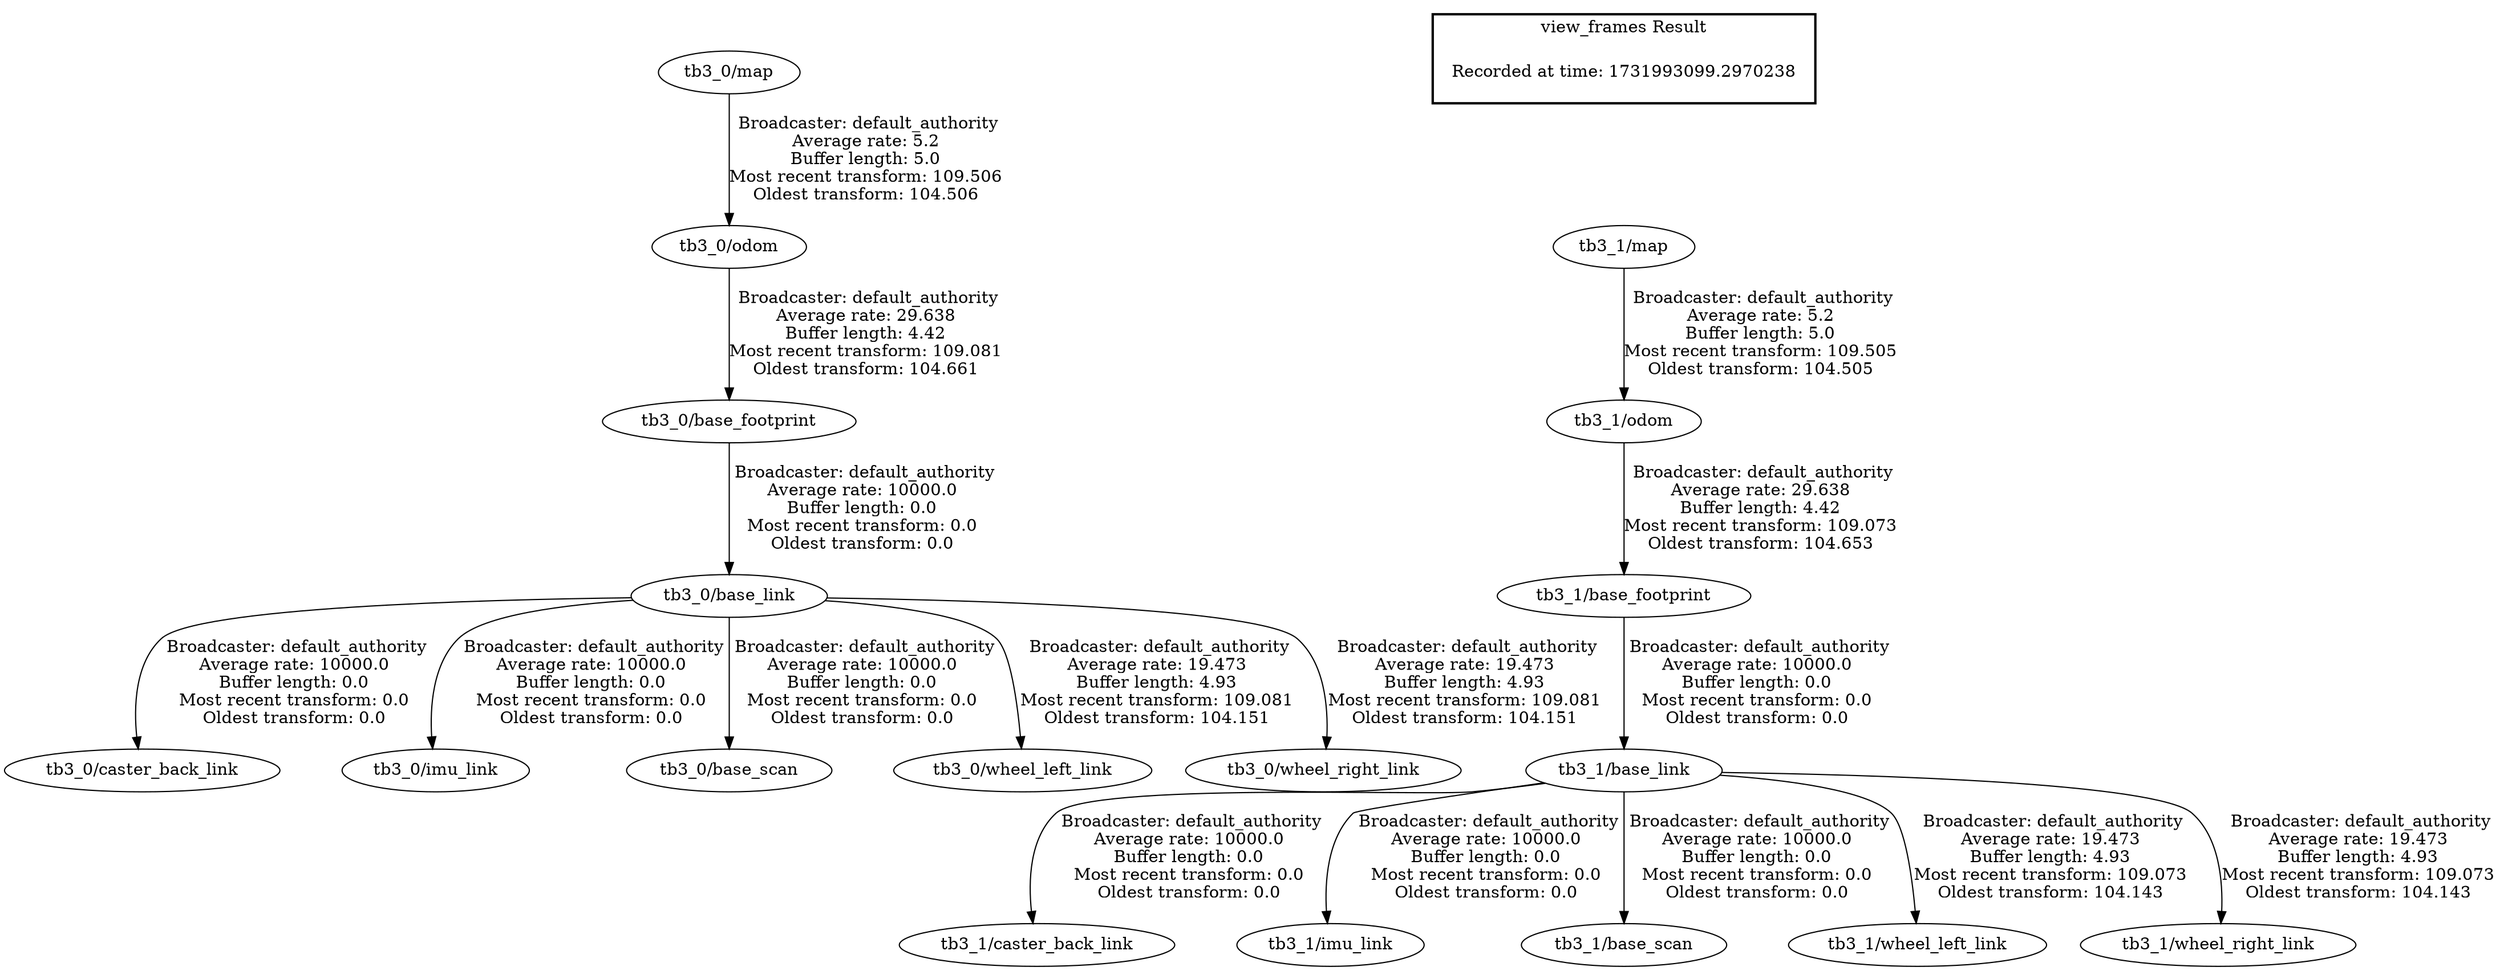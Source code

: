 digraph G {
"tb3_0/map" -> "tb3_0/odom"[label=" Broadcaster: default_authority\nAverage rate: 5.2\nBuffer length: 5.0\nMost recent transform: 109.506\nOldest transform: 104.506\n"];
"tb3_1/base_footprint" -> "tb3_1/base_link"[label=" Broadcaster: default_authority\nAverage rate: 10000.0\nBuffer length: 0.0\nMost recent transform: 0.0\nOldest transform: 0.0\n"];
"tb3_1/odom" -> "tb3_1/base_footprint"[label=" Broadcaster: default_authority\nAverage rate: 29.638\nBuffer length: 4.42\nMost recent transform: 109.073\nOldest transform: 104.653\n"];
"tb3_1/base_link" -> "tb3_1/caster_back_link"[label=" Broadcaster: default_authority\nAverage rate: 10000.0\nBuffer length: 0.0\nMost recent transform: 0.0\nOldest transform: 0.0\n"];
"tb3_1/base_link" -> "tb3_1/imu_link"[label=" Broadcaster: default_authority\nAverage rate: 10000.0\nBuffer length: 0.0\nMost recent transform: 0.0\nOldest transform: 0.0\n"];
"tb3_1/base_link" -> "tb3_1/base_scan"[label=" Broadcaster: default_authority\nAverage rate: 10000.0\nBuffer length: 0.0\nMost recent transform: 0.0\nOldest transform: 0.0\n"];
"tb3_1/base_link" -> "tb3_1/wheel_left_link"[label=" Broadcaster: default_authority\nAverage rate: 19.473\nBuffer length: 4.93\nMost recent transform: 109.073\nOldest transform: 104.143\n"];
"tb3_1/base_link" -> "tb3_1/wheel_right_link"[label=" Broadcaster: default_authority\nAverage rate: 19.473\nBuffer length: 4.93\nMost recent transform: 109.073\nOldest transform: 104.143\n"];
"tb3_1/map" -> "tb3_1/odom"[label=" Broadcaster: default_authority\nAverage rate: 5.2\nBuffer length: 5.0\nMost recent transform: 109.505\nOldest transform: 104.505\n"];
"tb3_0/odom" -> "tb3_0/base_footprint"[label=" Broadcaster: default_authority\nAverage rate: 29.638\nBuffer length: 4.42\nMost recent transform: 109.081\nOldest transform: 104.661\n"];
"tb3_0/base_footprint" -> "tb3_0/base_link"[label=" Broadcaster: default_authority\nAverage rate: 10000.0\nBuffer length: 0.0\nMost recent transform: 0.0\nOldest transform: 0.0\n"];
"tb3_0/base_link" -> "tb3_0/caster_back_link"[label=" Broadcaster: default_authority\nAverage rate: 10000.0\nBuffer length: 0.0\nMost recent transform: 0.0\nOldest transform: 0.0\n"];
"tb3_0/base_link" -> "tb3_0/imu_link"[label=" Broadcaster: default_authority\nAverage rate: 10000.0\nBuffer length: 0.0\nMost recent transform: 0.0\nOldest transform: 0.0\n"];
"tb3_0/base_link" -> "tb3_0/base_scan"[label=" Broadcaster: default_authority\nAverage rate: 10000.0\nBuffer length: 0.0\nMost recent transform: 0.0\nOldest transform: 0.0\n"];
"tb3_0/base_link" -> "tb3_0/wheel_left_link"[label=" Broadcaster: default_authority\nAverage rate: 19.473\nBuffer length: 4.93\nMost recent transform: 109.081\nOldest transform: 104.151\n"];
"tb3_0/base_link" -> "tb3_0/wheel_right_link"[label=" Broadcaster: default_authority\nAverage rate: 19.473\nBuffer length: 4.93\nMost recent transform: 109.081\nOldest transform: 104.151\n"];
edge [style=invis];
 subgraph cluster_legend { style=bold; color=black; label ="view_frames Result";
"Recorded at time: 1731993099.2970238"[ shape=plaintext ] ;
}->"tb3_1/map";
}